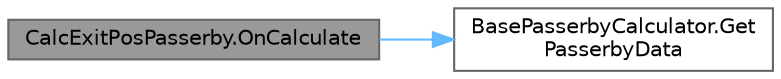digraph "CalcExitPosPasserby.OnCalculate"
{
 // LATEX_PDF_SIZE
  bgcolor="transparent";
  edge [fontname=Helvetica,fontsize=10,labelfontname=Helvetica,labelfontsize=10];
  node [fontname=Helvetica,fontsize=10,shape=box,height=0.2,width=0.4];
  rankdir="LR";
  Node1 [id="Node000001",label="CalcExitPosPasserby.OnCalculate",height=0.2,width=0.4,color="gray40", fillcolor="grey60", style="filled", fontcolor="black",tooltip=" "];
  Node1 -> Node2 [id="edge1_Node000001_Node000002",color="steelblue1",style="solid",tooltip=" "];
  Node2 [id="Node000002",label="BasePasserbyCalculator.Get\lPasserbyData",height=0.2,width=0.4,color="grey40", fillcolor="white", style="filled",URL="$class_base_passerby_calculator.html#a68c7beee4baad045f4919f9fc1f5fbcc",tooltip="通行人情報が存在するかのチェック"];
}
